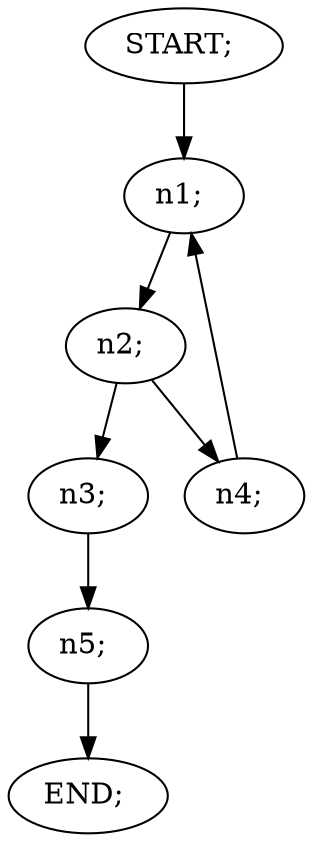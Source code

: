 digraph "EXAMPLE_GRAPH" {
  "START"     [label = "START; "];
  "n1"     [label = "n1; "];
  "n2"     [label = "n2; "];
  "n3"     [label = "n3; "];
  "n4"     [label = "n4; "];
  "n5"     [label = "n5; "];
  "END"     [label = "END; "];

  "START" -> "n1";
  "n1" -> "n2";
  "n2" -> "n3";
  "n2" -> "n4";
  "n4" -> "n1";
  "n3" -> "n5";
  "n5" -> "END";
}